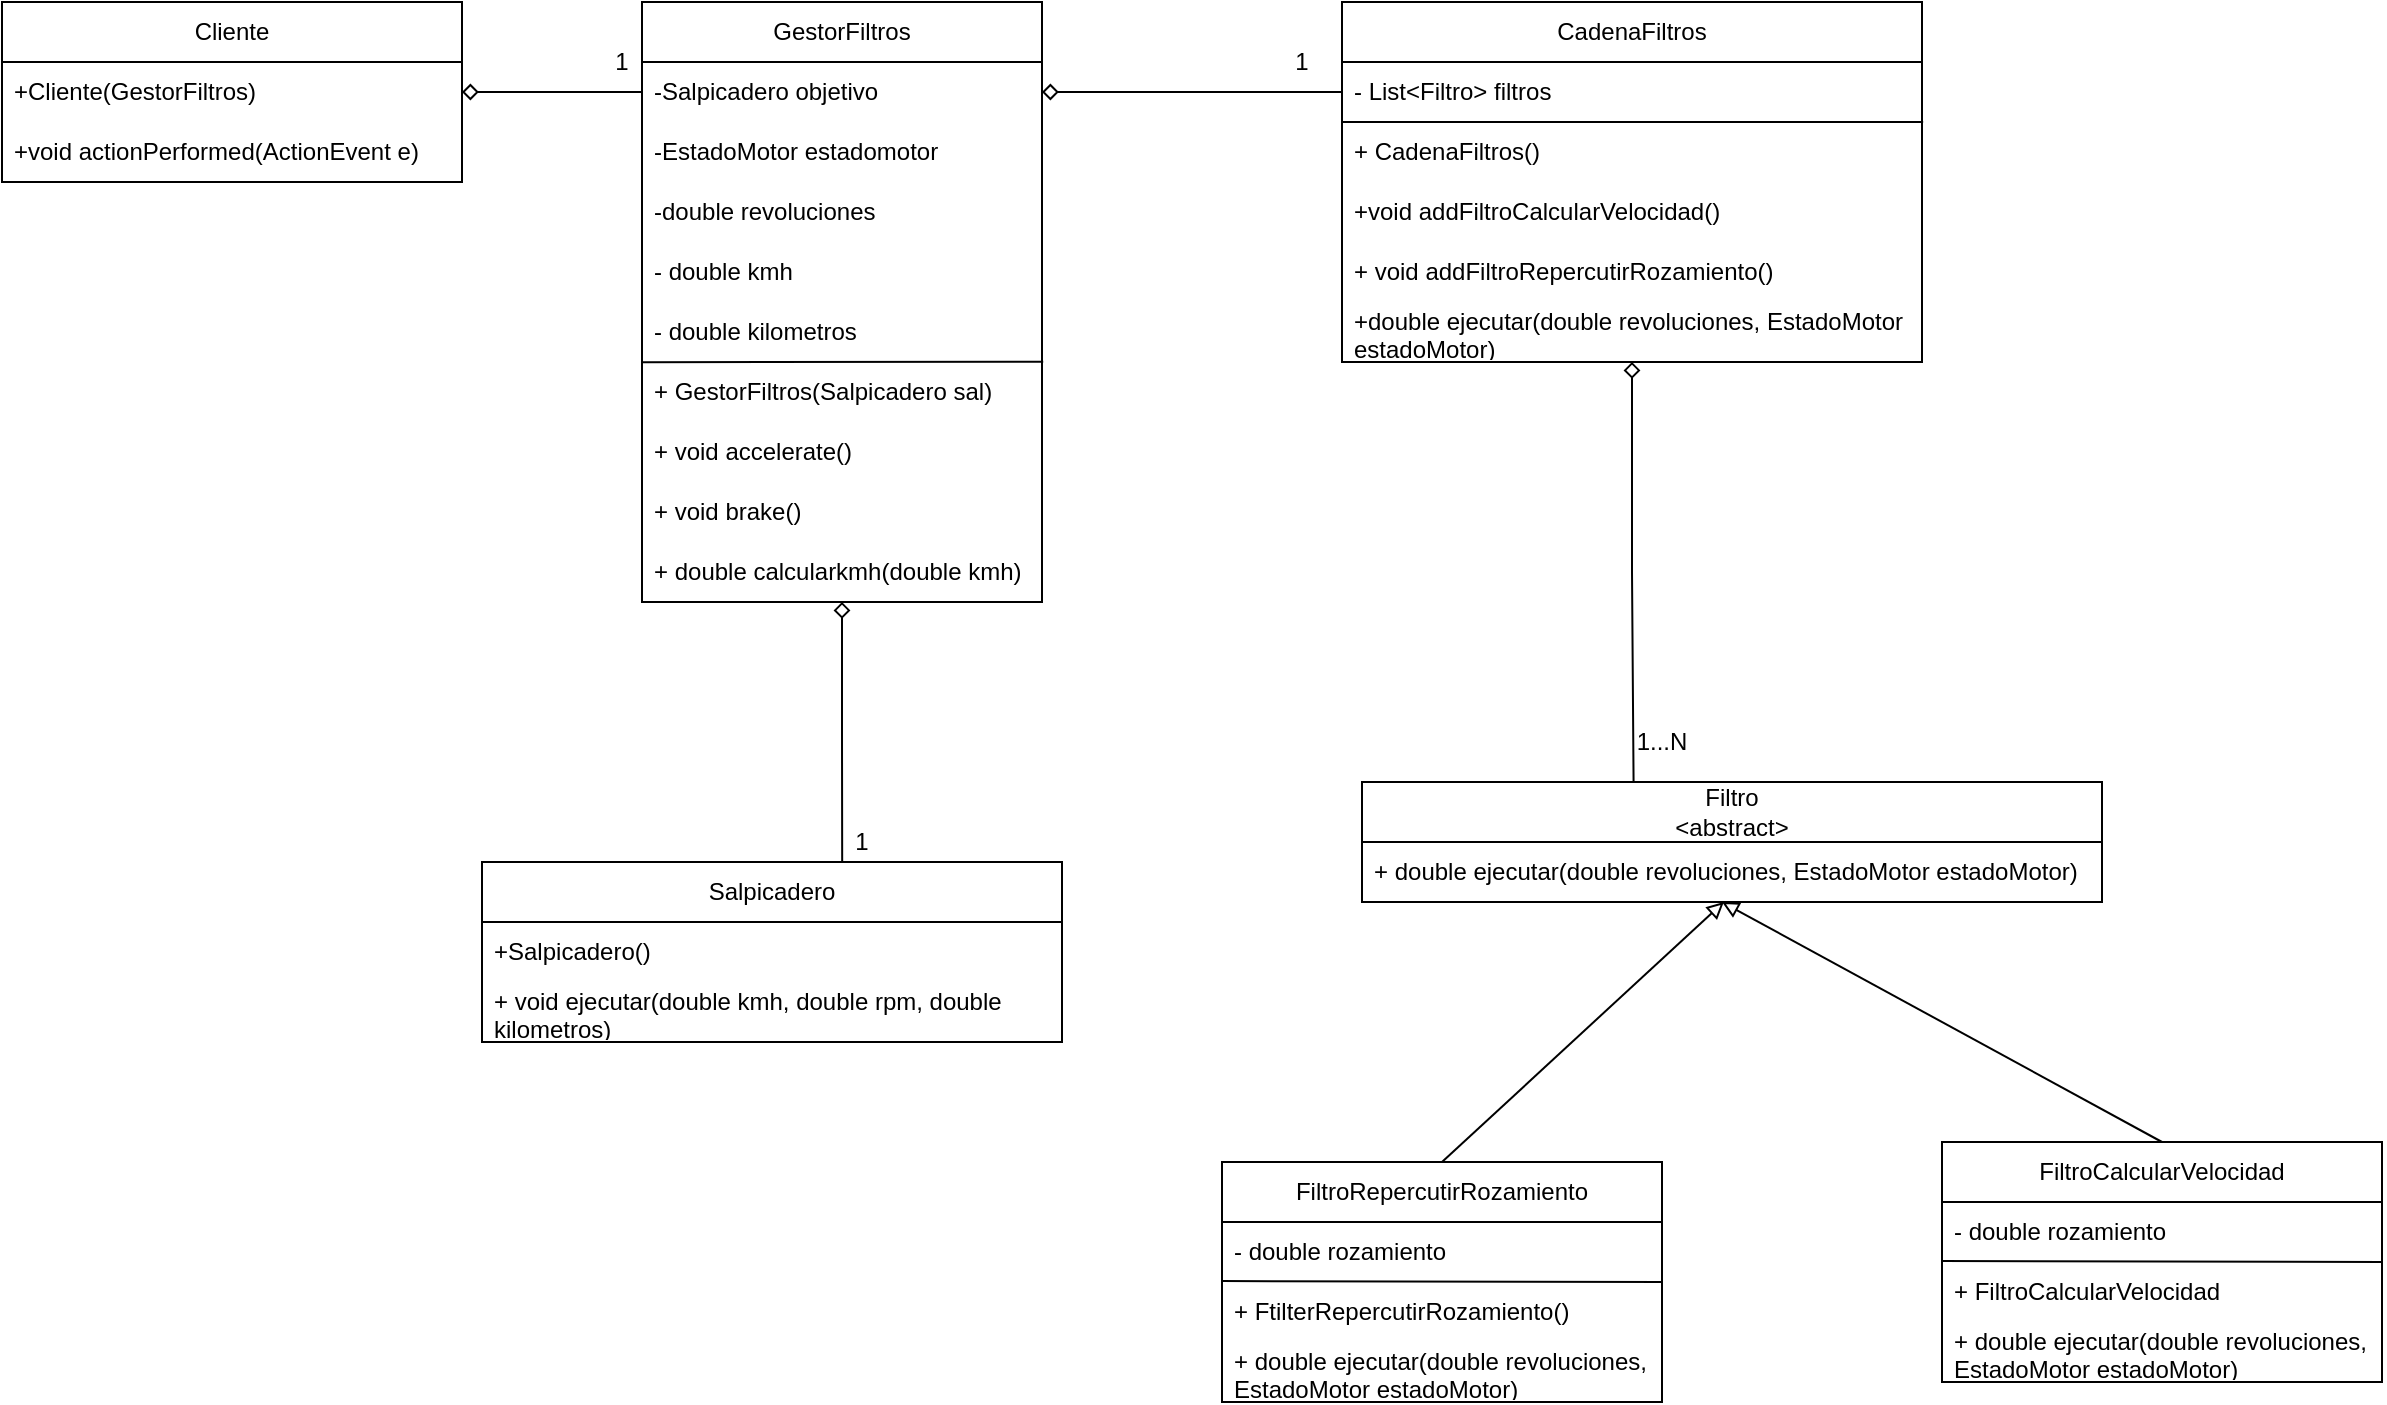 <mxfile version="24.0.6" type="device">
  <diagram name="Page-1" id="OtLiInqXgL4rvANuRJN-">
    <mxGraphModel dx="1949" dy="1136" grid="1" gridSize="10" guides="1" tooltips="1" connect="1" arrows="1" fold="1" page="1" pageScale="1" pageWidth="850" pageHeight="1100" math="0" shadow="0">
      <root>
        <mxCell id="0" />
        <mxCell id="1" parent="0" />
        <mxCell id="Qq1GDgb96vYXcDGGoqsQ-1" value="Cliente" style="swimlane;fontStyle=0;childLayout=stackLayout;horizontal=1;startSize=30;horizontalStack=0;resizeParent=1;resizeParentMax=0;resizeLast=0;collapsible=1;marginBottom=0;whiteSpace=wrap;html=1;" vertex="1" parent="1">
          <mxGeometry x="60" y="90" width="230" height="90" as="geometry" />
        </mxCell>
        <mxCell id="Qq1GDgb96vYXcDGGoqsQ-2" value="+Cliente(GestorFiltros)" style="text;strokeColor=none;fillColor=none;align=left;verticalAlign=middle;spacingLeft=4;spacingRight=4;overflow=hidden;points=[[0,0.5],[1,0.5]];portConstraint=eastwest;rotatable=0;whiteSpace=wrap;html=1;" vertex="1" parent="Qq1GDgb96vYXcDGGoqsQ-1">
          <mxGeometry y="30" width="230" height="30" as="geometry" />
        </mxCell>
        <mxCell id="Qq1GDgb96vYXcDGGoqsQ-3" value="+void actionPerformed(ActionEvent e)" style="text;strokeColor=none;fillColor=none;align=left;verticalAlign=middle;spacingLeft=4;spacingRight=4;overflow=hidden;points=[[0,0.5],[1,0.5]];portConstraint=eastwest;rotatable=0;whiteSpace=wrap;html=1;" vertex="1" parent="Qq1GDgb96vYXcDGGoqsQ-1">
          <mxGeometry y="60" width="230" height="30" as="geometry" />
        </mxCell>
        <mxCell id="Qq1GDgb96vYXcDGGoqsQ-5" value="CadenaFiltros" style="swimlane;fontStyle=0;childLayout=stackLayout;horizontal=1;startSize=30;horizontalStack=0;resizeParent=1;resizeParentMax=0;resizeLast=0;collapsible=1;marginBottom=0;whiteSpace=wrap;html=1;" vertex="1" parent="1">
          <mxGeometry x="730" y="90" width="290" height="180" as="geometry" />
        </mxCell>
        <mxCell id="Qq1GDgb96vYXcDGGoqsQ-6" value="- List&amp;lt;Filtro&amp;gt; filtros" style="text;strokeColor=none;fillColor=none;align=left;verticalAlign=middle;spacingLeft=4;spacingRight=4;overflow=hidden;points=[[0,0.5],[1,0.5]];portConstraint=eastwest;rotatable=0;whiteSpace=wrap;html=1;" vertex="1" parent="Qq1GDgb96vYXcDGGoqsQ-5">
          <mxGeometry y="30" width="290" height="30" as="geometry" />
        </mxCell>
        <mxCell id="Qq1GDgb96vYXcDGGoqsQ-56" value="" style="endArrow=none;html=1;rounded=0;exitX=0;exitY=-0.078;exitDx=0;exitDy=0;exitPerimeter=0;entryX=1.002;entryY=0.002;entryDx=0;entryDy=0;entryPerimeter=0;" edge="1" parent="Qq1GDgb96vYXcDGGoqsQ-5" target="Qq1GDgb96vYXcDGGoqsQ-7">
          <mxGeometry width="50" height="50" relative="1" as="geometry">
            <mxPoint y="60" as="sourcePoint" />
            <mxPoint x="200" y="62" as="targetPoint" />
          </mxGeometry>
        </mxCell>
        <mxCell id="Qq1GDgb96vYXcDGGoqsQ-7" value="+ CadenaFiltros()" style="text;strokeColor=none;fillColor=none;align=left;verticalAlign=middle;spacingLeft=4;spacingRight=4;overflow=hidden;points=[[0,0.5],[1,0.5]];portConstraint=eastwest;rotatable=0;whiteSpace=wrap;html=1;" vertex="1" parent="Qq1GDgb96vYXcDGGoqsQ-5">
          <mxGeometry y="60" width="290" height="30" as="geometry" />
        </mxCell>
        <mxCell id="Qq1GDgb96vYXcDGGoqsQ-11" value="&lt;div&gt;+void addFiltroCalcularVelocidad()&lt;/div&gt;" style="text;strokeColor=none;fillColor=none;align=left;verticalAlign=middle;spacingLeft=4;spacingRight=4;overflow=hidden;points=[[0,0.5],[1,0.5]];portConstraint=eastwest;rotatable=0;whiteSpace=wrap;html=1;" vertex="1" parent="Qq1GDgb96vYXcDGGoqsQ-5">
          <mxGeometry y="90" width="290" height="30" as="geometry" />
        </mxCell>
        <mxCell id="Qq1GDgb96vYXcDGGoqsQ-8" value="+ void addFiltroRepercutirRozamiento()" style="text;strokeColor=none;fillColor=none;align=left;verticalAlign=middle;spacingLeft=4;spacingRight=4;overflow=hidden;points=[[0,0.5],[1,0.5]];portConstraint=eastwest;rotatable=0;whiteSpace=wrap;html=1;" vertex="1" parent="Qq1GDgb96vYXcDGGoqsQ-5">
          <mxGeometry y="120" width="290" height="30" as="geometry" />
        </mxCell>
        <mxCell id="Qq1GDgb96vYXcDGGoqsQ-12" value="&lt;div&gt;+double ejecutar(double revoluciones, EstadoMotor estadoMotor)&lt;br&gt;&lt;/div&gt;" style="text;strokeColor=none;fillColor=none;align=left;verticalAlign=middle;spacingLeft=4;spacingRight=4;overflow=hidden;points=[[0,0.5],[1,0.5]];portConstraint=eastwest;rotatable=0;whiteSpace=wrap;html=1;" vertex="1" parent="Qq1GDgb96vYXcDGGoqsQ-5">
          <mxGeometry y="150" width="290" height="30" as="geometry" />
        </mxCell>
        <mxCell id="Qq1GDgb96vYXcDGGoqsQ-14" value="FiltroRepercutirRozamiento" style="swimlane;fontStyle=0;childLayout=stackLayout;horizontal=1;startSize=30;horizontalStack=0;resizeParent=1;resizeParentMax=0;resizeLast=0;collapsible=1;marginBottom=0;whiteSpace=wrap;html=1;" vertex="1" parent="1">
          <mxGeometry x="670" y="670" width="220" height="120" as="geometry" />
        </mxCell>
        <mxCell id="Qq1GDgb96vYXcDGGoqsQ-15" value="- double rozamiento" style="text;strokeColor=none;fillColor=none;align=left;verticalAlign=middle;spacingLeft=4;spacingRight=4;overflow=hidden;points=[[0,0.5],[1,0.5]];portConstraint=eastwest;rotatable=0;whiteSpace=wrap;html=1;" vertex="1" parent="Qq1GDgb96vYXcDGGoqsQ-14">
          <mxGeometry y="30" width="220" height="30" as="geometry" />
        </mxCell>
        <mxCell id="Qq1GDgb96vYXcDGGoqsQ-57" value="" style="endArrow=none;html=1;rounded=0;exitX=0;exitY=-0.078;exitDx=0;exitDy=0;exitPerimeter=0;entryX=0.998;entryY=0.002;entryDx=0;entryDy=0;entryPerimeter=0;" edge="1" parent="Qq1GDgb96vYXcDGGoqsQ-14" target="Qq1GDgb96vYXcDGGoqsQ-16">
          <mxGeometry width="50" height="50" relative="1" as="geometry">
            <mxPoint y="59.52" as="sourcePoint" />
            <mxPoint x="291" y="59.52" as="targetPoint" />
          </mxGeometry>
        </mxCell>
        <mxCell id="Qq1GDgb96vYXcDGGoqsQ-16" value="+ FtilterRepercutirRozamiento()" style="text;strokeColor=none;fillColor=none;align=left;verticalAlign=middle;spacingLeft=4;spacingRight=4;overflow=hidden;points=[[0,0.5],[1,0.5]];portConstraint=eastwest;rotatable=0;whiteSpace=wrap;html=1;" vertex="1" parent="Qq1GDgb96vYXcDGGoqsQ-14">
          <mxGeometry y="60" width="220" height="30" as="geometry" />
        </mxCell>
        <mxCell id="Qq1GDgb96vYXcDGGoqsQ-17" value="+ double ejecutar(double revoluciones, EstadoMotor estadoMotor)" style="text;strokeColor=none;fillColor=none;align=left;verticalAlign=middle;spacingLeft=4;spacingRight=4;overflow=hidden;points=[[0,0.5],[1,0.5]];portConstraint=eastwest;rotatable=0;whiteSpace=wrap;html=1;" vertex="1" parent="Qq1GDgb96vYXcDGGoqsQ-14">
          <mxGeometry y="90" width="220" height="30" as="geometry" />
        </mxCell>
        <mxCell id="Qq1GDgb96vYXcDGGoqsQ-18" value="&lt;div&gt;Filtro&lt;/div&gt;&lt;div&gt;&amp;lt;abstract&amp;gt;&lt;br&gt;&lt;/div&gt;" style="swimlane;fontStyle=0;childLayout=stackLayout;horizontal=1;startSize=30;horizontalStack=0;resizeParent=1;resizeParentMax=0;resizeLast=0;collapsible=1;marginBottom=0;whiteSpace=wrap;html=1;" vertex="1" parent="1">
          <mxGeometry x="740" y="480" width="370" height="60" as="geometry" />
        </mxCell>
        <mxCell id="Qq1GDgb96vYXcDGGoqsQ-19" value="+ double ejecutar(double revoluciones, EstadoMotor estadoMotor)" style="text;strokeColor=none;fillColor=none;align=left;verticalAlign=middle;spacingLeft=4;spacingRight=4;overflow=hidden;points=[[0,0.5],[1,0.5]];portConstraint=eastwest;rotatable=0;whiteSpace=wrap;html=1;" vertex="1" parent="Qq1GDgb96vYXcDGGoqsQ-18">
          <mxGeometry y="30" width="370" height="30" as="geometry" />
        </mxCell>
        <mxCell id="Qq1GDgb96vYXcDGGoqsQ-22" value="FiltroCalcularVelocidad" style="swimlane;fontStyle=0;childLayout=stackLayout;horizontal=1;startSize=30;horizontalStack=0;resizeParent=1;resizeParentMax=0;resizeLast=0;collapsible=1;marginBottom=0;whiteSpace=wrap;html=1;" vertex="1" parent="1">
          <mxGeometry x="1030" y="660" width="220" height="120" as="geometry" />
        </mxCell>
        <mxCell id="Qq1GDgb96vYXcDGGoqsQ-23" value="- double rozamiento" style="text;strokeColor=none;fillColor=none;align=left;verticalAlign=middle;spacingLeft=4;spacingRight=4;overflow=hidden;points=[[0,0.5],[1,0.5]];portConstraint=eastwest;rotatable=0;whiteSpace=wrap;html=1;" vertex="1" parent="Qq1GDgb96vYXcDGGoqsQ-22">
          <mxGeometry y="30" width="220" height="30" as="geometry" />
        </mxCell>
        <mxCell id="Qq1GDgb96vYXcDGGoqsQ-58" value="" style="endArrow=none;html=1;rounded=0;exitX=0;exitY=-0.078;exitDx=0;exitDy=0;exitPerimeter=0;entryX=0.998;entryY=0.002;entryDx=0;entryDy=0;entryPerimeter=0;" edge="1" parent="Qq1GDgb96vYXcDGGoqsQ-22">
          <mxGeometry width="50" height="50" relative="1" as="geometry">
            <mxPoint y="59.52" as="sourcePoint" />
            <mxPoint x="220" y="60" as="targetPoint" />
          </mxGeometry>
        </mxCell>
        <mxCell id="Qq1GDgb96vYXcDGGoqsQ-24" value="+ FiltroCalcularVelocidad" style="text;strokeColor=none;fillColor=none;align=left;verticalAlign=middle;spacingLeft=4;spacingRight=4;overflow=hidden;points=[[0,0.5],[1,0.5]];portConstraint=eastwest;rotatable=0;whiteSpace=wrap;html=1;" vertex="1" parent="Qq1GDgb96vYXcDGGoqsQ-22">
          <mxGeometry y="60" width="220" height="30" as="geometry" />
        </mxCell>
        <mxCell id="Qq1GDgb96vYXcDGGoqsQ-25" value="+ double ejecutar(double revoluciones, EstadoMotor estadoMotor)" style="text;strokeColor=none;fillColor=none;align=left;verticalAlign=middle;spacingLeft=4;spacingRight=4;overflow=hidden;points=[[0,0.5],[1,0.5]];portConstraint=eastwest;rotatable=0;whiteSpace=wrap;html=1;" vertex="1" parent="Qq1GDgb96vYXcDGGoqsQ-22">
          <mxGeometry y="90" width="220" height="30" as="geometry" />
        </mxCell>
        <mxCell id="Qq1GDgb96vYXcDGGoqsQ-26" value="GestorFiltros" style="swimlane;fontStyle=0;childLayout=stackLayout;horizontal=1;startSize=30;horizontalStack=0;resizeParent=1;resizeParentMax=0;resizeLast=0;collapsible=1;marginBottom=0;whiteSpace=wrap;html=1;" vertex="1" parent="1">
          <mxGeometry x="380" y="90" width="200" height="300" as="geometry" />
        </mxCell>
        <mxCell id="Qq1GDgb96vYXcDGGoqsQ-27" value="-Salpicadero objetivo" style="text;strokeColor=none;fillColor=none;align=left;verticalAlign=middle;spacingLeft=4;spacingRight=4;overflow=hidden;points=[[0,0.5],[1,0.5]];portConstraint=eastwest;rotatable=0;whiteSpace=wrap;html=1;" vertex="1" parent="Qq1GDgb96vYXcDGGoqsQ-26">
          <mxGeometry y="30" width="200" height="30" as="geometry" />
        </mxCell>
        <mxCell id="Qq1GDgb96vYXcDGGoqsQ-28" value="-EstadoMotor estadomotor" style="text;strokeColor=none;fillColor=none;align=left;verticalAlign=middle;spacingLeft=4;spacingRight=4;overflow=hidden;points=[[0,0.5],[1,0.5]];portConstraint=eastwest;rotatable=0;whiteSpace=wrap;html=1;" vertex="1" parent="Qq1GDgb96vYXcDGGoqsQ-26">
          <mxGeometry y="60" width="200" height="30" as="geometry" />
        </mxCell>
        <mxCell id="Qq1GDgb96vYXcDGGoqsQ-29" value="-double revoluciones" style="text;strokeColor=none;fillColor=none;align=left;verticalAlign=middle;spacingLeft=4;spacingRight=4;overflow=hidden;points=[[0,0.5],[1,0.5]];portConstraint=eastwest;rotatable=0;whiteSpace=wrap;html=1;" vertex="1" parent="Qq1GDgb96vYXcDGGoqsQ-26">
          <mxGeometry y="90" width="200" height="30" as="geometry" />
        </mxCell>
        <mxCell id="Qq1GDgb96vYXcDGGoqsQ-30" value="- double kmh" style="text;strokeColor=none;fillColor=none;align=left;verticalAlign=middle;spacingLeft=4;spacingRight=4;overflow=hidden;points=[[0,0.5],[1,0.5]];portConstraint=eastwest;rotatable=0;whiteSpace=wrap;html=1;" vertex="1" parent="Qq1GDgb96vYXcDGGoqsQ-26">
          <mxGeometry y="120" width="200" height="30" as="geometry" />
        </mxCell>
        <mxCell id="Qq1GDgb96vYXcDGGoqsQ-31" value="- double kilometros" style="text;strokeColor=none;fillColor=none;align=left;verticalAlign=middle;spacingLeft=4;spacingRight=4;overflow=hidden;points=[[0,0.5],[1,0.5]];portConstraint=eastwest;rotatable=0;whiteSpace=wrap;html=1;" vertex="1" parent="Qq1GDgb96vYXcDGGoqsQ-26">
          <mxGeometry y="150" width="200" height="30" as="geometry" />
        </mxCell>
        <mxCell id="Qq1GDgb96vYXcDGGoqsQ-32" value="+ GestorFiltros(Salpicadero sal)" style="text;strokeColor=none;fillColor=none;align=left;verticalAlign=middle;spacingLeft=4;spacingRight=4;overflow=hidden;points=[[0,0.5],[1,0.5]];portConstraint=eastwest;rotatable=0;whiteSpace=wrap;html=1;" vertex="1" parent="Qq1GDgb96vYXcDGGoqsQ-26">
          <mxGeometry y="180" width="200" height="30" as="geometry" />
        </mxCell>
        <mxCell id="Qq1GDgb96vYXcDGGoqsQ-33" value="+ void accelerate()" style="text;strokeColor=none;fillColor=none;align=left;verticalAlign=middle;spacingLeft=4;spacingRight=4;overflow=hidden;points=[[0,0.5],[1,0.5]];portConstraint=eastwest;rotatable=0;whiteSpace=wrap;html=1;" vertex="1" parent="Qq1GDgb96vYXcDGGoqsQ-26">
          <mxGeometry y="210" width="200" height="30" as="geometry" />
        </mxCell>
        <mxCell id="Qq1GDgb96vYXcDGGoqsQ-34" value="+ void brake()" style="text;strokeColor=none;fillColor=none;align=left;verticalAlign=middle;spacingLeft=4;spacingRight=4;overflow=hidden;points=[[0,0.5],[1,0.5]];portConstraint=eastwest;rotatable=0;whiteSpace=wrap;html=1;" vertex="1" parent="Qq1GDgb96vYXcDGGoqsQ-26">
          <mxGeometry y="240" width="200" height="30" as="geometry" />
        </mxCell>
        <mxCell id="Qq1GDgb96vYXcDGGoqsQ-35" value="+ double calcularkmh(double kmh)" style="text;strokeColor=none;fillColor=none;align=left;verticalAlign=middle;spacingLeft=4;spacingRight=4;overflow=hidden;points=[[0,0.5],[1,0.5]];portConstraint=eastwest;rotatable=0;whiteSpace=wrap;html=1;" vertex="1" parent="Qq1GDgb96vYXcDGGoqsQ-26">
          <mxGeometry y="270" width="200" height="30" as="geometry" />
        </mxCell>
        <mxCell id="Qq1GDgb96vYXcDGGoqsQ-55" value="" style="endArrow=none;html=1;rounded=0;exitX=0.002;exitY=0.003;exitDx=0;exitDy=0;exitPerimeter=0;entryX=1.003;entryY=0.996;entryDx=0;entryDy=0;entryPerimeter=0;" edge="1" parent="Qq1GDgb96vYXcDGGoqsQ-26" source="Qq1GDgb96vYXcDGGoqsQ-32" target="Qq1GDgb96vYXcDGGoqsQ-31">
          <mxGeometry width="50" height="50" relative="1" as="geometry">
            <mxPoint x="80" y="210" as="sourcePoint" />
            <mxPoint x="200" y="180" as="targetPoint" />
          </mxGeometry>
        </mxCell>
        <mxCell id="Qq1GDgb96vYXcDGGoqsQ-36" value="Salpicadero" style="swimlane;fontStyle=0;childLayout=stackLayout;horizontal=1;startSize=30;horizontalStack=0;resizeParent=1;resizeParentMax=0;resizeLast=0;collapsible=1;marginBottom=0;whiteSpace=wrap;html=1;" vertex="1" parent="1">
          <mxGeometry x="300" y="520" width="290" height="90" as="geometry" />
        </mxCell>
        <mxCell id="Qq1GDgb96vYXcDGGoqsQ-37" value="+Salpicadero()" style="text;strokeColor=none;fillColor=none;align=left;verticalAlign=middle;spacingLeft=4;spacingRight=4;overflow=hidden;points=[[0,0.5],[1,0.5]];portConstraint=eastwest;rotatable=0;whiteSpace=wrap;html=1;" vertex="1" parent="Qq1GDgb96vYXcDGGoqsQ-36">
          <mxGeometry y="30" width="290" height="30" as="geometry" />
        </mxCell>
        <mxCell id="Qq1GDgb96vYXcDGGoqsQ-38" value="+ void ejecutar(double kmh, double rpm, double kilometros)" style="text;strokeColor=none;fillColor=none;align=left;verticalAlign=middle;spacingLeft=4;spacingRight=4;overflow=hidden;points=[[0,0.5],[1,0.5]];portConstraint=eastwest;rotatable=0;whiteSpace=wrap;html=1;" vertex="1" parent="Qq1GDgb96vYXcDGGoqsQ-36">
          <mxGeometry y="60" width="290" height="30" as="geometry" />
        </mxCell>
        <mxCell id="Qq1GDgb96vYXcDGGoqsQ-41" value="" style="endArrow=block;html=1;rounded=0;exitX=0.5;exitY=0;exitDx=0;exitDy=0;entryX=0.489;entryY=1;entryDx=0;entryDy=0;entryPerimeter=0;endFill=0;strokeWidth=1;targetPerimeterSpacing=0;" edge="1" parent="1" source="Qq1GDgb96vYXcDGGoqsQ-14" target="Qq1GDgb96vYXcDGGoqsQ-19">
          <mxGeometry width="50" height="50" relative="1" as="geometry">
            <mxPoint x="580" y="790" as="sourcePoint" />
            <mxPoint x="630" y="740" as="targetPoint" />
          </mxGeometry>
        </mxCell>
        <mxCell id="Qq1GDgb96vYXcDGGoqsQ-43" value="" style="endArrow=block;html=1;rounded=0;exitX=0.5;exitY=0;exitDx=0;exitDy=0;endFill=0;strokeWidth=1;targetPerimeterSpacing=0;" edge="1" parent="1" source="Qq1GDgb96vYXcDGGoqsQ-22">
          <mxGeometry width="50" height="50" relative="1" as="geometry">
            <mxPoint x="790" y="680" as="sourcePoint" />
            <mxPoint x="920" y="540" as="targetPoint" />
          </mxGeometry>
        </mxCell>
        <mxCell id="Qq1GDgb96vYXcDGGoqsQ-44" style="edgeStyle=orthogonalEdgeStyle;rounded=0;orthogonalLoop=1;jettySize=auto;html=1;exitX=1;exitY=0.5;exitDx=0;exitDy=0;entryX=0;entryY=0.5;entryDx=0;entryDy=0;startArrow=diamond;startFill=0;endArrow=none;endFill=0;" edge="1" parent="1" source="Qq1GDgb96vYXcDGGoqsQ-2" target="Qq1GDgb96vYXcDGGoqsQ-27">
          <mxGeometry relative="1" as="geometry" />
        </mxCell>
        <mxCell id="Qq1GDgb96vYXcDGGoqsQ-45" style="edgeStyle=orthogonalEdgeStyle;rounded=0;orthogonalLoop=1;jettySize=auto;html=1;exitX=0.5;exitY=1;exitDx=0;exitDy=0;endArrow=none;endFill=0;startArrow=diamond;startFill=0;entryX=0.367;entryY=0.006;entryDx=0;entryDy=0;entryPerimeter=0;" edge="1" parent="1" source="Qq1GDgb96vYXcDGGoqsQ-5" target="Qq1GDgb96vYXcDGGoqsQ-18">
          <mxGeometry relative="1" as="geometry">
            <mxPoint x="875" y="470" as="targetPoint" />
          </mxGeometry>
        </mxCell>
        <mxCell id="Qq1GDgb96vYXcDGGoqsQ-46" style="edgeStyle=orthogonalEdgeStyle;rounded=0;orthogonalLoop=1;jettySize=auto;html=1;exitX=1;exitY=0.5;exitDx=0;exitDy=0;entryX=0;entryY=0.5;entryDx=0;entryDy=0;startArrow=diamond;startFill=0;endArrow=none;endFill=0;" edge="1" parent="1" source="Qq1GDgb96vYXcDGGoqsQ-27" target="Qq1GDgb96vYXcDGGoqsQ-6">
          <mxGeometry relative="1" as="geometry" />
        </mxCell>
        <mxCell id="Qq1GDgb96vYXcDGGoqsQ-47" style="edgeStyle=orthogonalEdgeStyle;rounded=0;orthogonalLoop=1;jettySize=auto;html=1;exitX=0.5;exitY=1;exitDx=0;exitDy=0;entryX=0.621;entryY=0;entryDx=0;entryDy=0;entryPerimeter=0;startArrow=diamond;startFill=0;endArrow=none;endFill=0;" edge="1" parent="1" source="Qq1GDgb96vYXcDGGoqsQ-26" target="Qq1GDgb96vYXcDGGoqsQ-36">
          <mxGeometry relative="1" as="geometry" />
        </mxCell>
        <mxCell id="Qq1GDgb96vYXcDGGoqsQ-48" value="1" style="text;html=1;align=center;verticalAlign=middle;whiteSpace=wrap;rounded=0;" vertex="1" parent="1">
          <mxGeometry x="360" y="110" width="20" height="20" as="geometry" />
        </mxCell>
        <mxCell id="Qq1GDgb96vYXcDGGoqsQ-50" value="1" style="text;html=1;align=center;verticalAlign=middle;whiteSpace=wrap;rounded=0;" vertex="1" parent="1">
          <mxGeometry x="700" y="110" width="20" height="20" as="geometry" />
        </mxCell>
        <mxCell id="Qq1GDgb96vYXcDGGoqsQ-51" value="1" style="text;html=1;align=center;verticalAlign=middle;whiteSpace=wrap;rounded=0;" vertex="1" parent="1">
          <mxGeometry x="480" y="500" width="20" height="20" as="geometry" />
        </mxCell>
        <mxCell id="Qq1GDgb96vYXcDGGoqsQ-52" value="1...N" style="text;html=1;align=center;verticalAlign=middle;whiteSpace=wrap;rounded=0;" vertex="1" parent="1">
          <mxGeometry x="880" y="450" width="20" height="20" as="geometry" />
        </mxCell>
      </root>
    </mxGraphModel>
  </diagram>
</mxfile>
